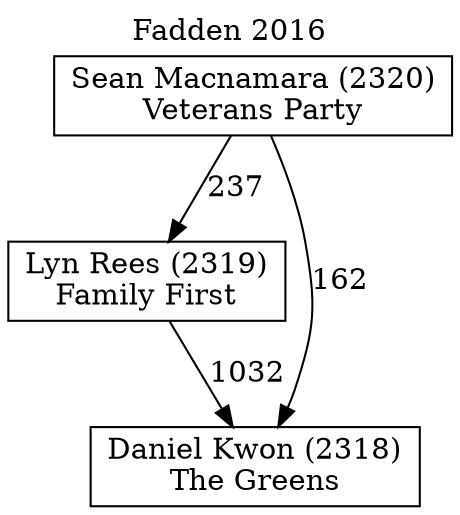 // House preference flow
digraph "Daniel Kwon (2318)_Fadden_2016" {
	graph [label="Fadden 2016" labelloc=t mclimit=10]
	node [shape=box]
	"Lyn Rees (2319)" [label="Lyn Rees (2319)
Family First"]
	"Daniel Kwon (2318)" [label="Daniel Kwon (2318)
The Greens"]
	"Sean Macnamara (2320)" [label="Sean Macnamara (2320)
Veterans Party"]
	"Sean Macnamara (2320)" -> "Lyn Rees (2319)" [label=237]
	"Sean Macnamara (2320)" -> "Daniel Kwon (2318)" [label=162]
	"Lyn Rees (2319)" -> "Daniel Kwon (2318)" [label=1032]
}
